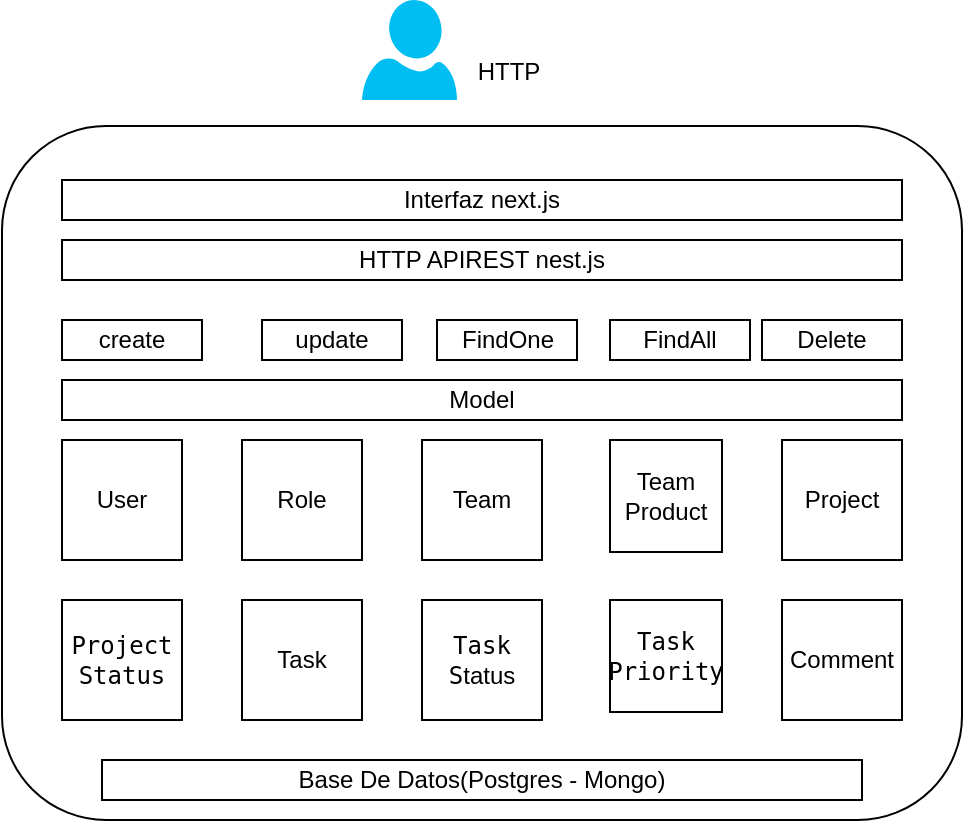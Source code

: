 <mxfile version="26.2.12">
  <diagram name="Página-1" id="kitIBpyCCc5Bl1yEWSu7">
    <mxGraphModel dx="1113" dy="439" grid="1" gridSize="10" guides="1" tooltips="1" connect="1" arrows="1" fold="1" page="1" pageScale="1" pageWidth="827" pageHeight="1169" math="0" shadow="0">
      <root>
        <mxCell id="0" />
        <mxCell id="1" parent="0" />
        <mxCell id="TJ8dC3v0-n38P-3dDUws-1" value="" style="verticalLabelPosition=bottom;html=1;verticalAlign=top;align=center;strokeColor=none;fillColor=#00BEF2;shape=mxgraph.azure.user;" parent="1" vertex="1">
          <mxGeometry x="220" y="40" width="47.5" height="50" as="geometry" />
        </mxCell>
        <mxCell id="TJ8dC3v0-n38P-3dDUws-2" value="&lt;font style=&quot;vertical-align: inherit;&quot;&gt;&lt;font style=&quot;vertical-align: inherit;&quot;&gt;HTTP&lt;/font&gt;&lt;/font&gt;&lt;div&gt;&lt;font style=&quot;vertical-align: inherit;&quot;&gt;&lt;font style=&quot;vertical-align: inherit;&quot;&gt;&lt;br&gt;&lt;/font&gt;&lt;/font&gt;&lt;/div&gt;" style="text;html=1;align=center;verticalAlign=middle;resizable=0;points=[];autosize=1;strokeColor=none;fillColor=none;" parent="1" vertex="1">
          <mxGeometry x="267.5" y="63" width="50" height="40" as="geometry" />
        </mxCell>
        <mxCell id="TJ8dC3v0-n38P-3dDUws-3" value="" style="rounded=1;whiteSpace=wrap;html=1;" parent="1" vertex="1">
          <mxGeometry x="40" y="103" width="480" height="347" as="geometry" />
        </mxCell>
        <mxCell id="TJ8dC3v0-n38P-3dDUws-4" value="&lt;font style=&quot;vertical-align: inherit;&quot;&gt;&lt;font style=&quot;vertical-align: inherit;&quot;&gt;&lt;font style=&quot;vertical-align: inherit;&quot;&gt;&lt;font style=&quot;vertical-align: inherit;&quot;&gt;Interfaz next.js&lt;/font&gt;&lt;/font&gt;&lt;/font&gt;&lt;/font&gt;" style="rounded=0;whiteSpace=wrap;html=1;" parent="1" vertex="1">
          <mxGeometry x="70" y="130" width="420" height="20" as="geometry" />
        </mxCell>
        <mxCell id="TJ8dC3v0-n38P-3dDUws-5" value="&lt;font style=&quot;vertical-align: inherit;&quot;&gt;&lt;font style=&quot;vertical-align: inherit;&quot;&gt;HTTP APIREST nest.js&lt;/font&gt;&lt;/font&gt;" style="rounded=0;whiteSpace=wrap;html=1;" parent="1" vertex="1">
          <mxGeometry x="70" y="160" width="420" height="20" as="geometry" />
        </mxCell>
        <mxCell id="TJ8dC3v0-n38P-3dDUws-6" value="create" style="rounded=0;whiteSpace=wrap;html=1;" parent="1" vertex="1">
          <mxGeometry x="70" y="200" width="70" height="20" as="geometry" />
        </mxCell>
        <mxCell id="TJ8dC3v0-n38P-3dDUws-7" value="update" style="rounded=0;whiteSpace=wrap;html=1;" parent="1" vertex="1">
          <mxGeometry x="170" y="200" width="70" height="20" as="geometry" />
        </mxCell>
        <mxCell id="TJ8dC3v0-n38P-3dDUws-8" value="FindOne" style="rounded=0;whiteSpace=wrap;html=1;" parent="1" vertex="1">
          <mxGeometry x="257.5" y="200" width="70" height="20" as="geometry" />
        </mxCell>
        <mxCell id="TJ8dC3v0-n38P-3dDUws-9" value="FindAll" style="rounded=0;whiteSpace=wrap;html=1;" parent="1" vertex="1">
          <mxGeometry x="344" y="200" width="70" height="20" as="geometry" />
        </mxCell>
        <mxCell id="TJ8dC3v0-n38P-3dDUws-10" value="Delete" style="rounded=0;whiteSpace=wrap;html=1;" parent="1" vertex="1">
          <mxGeometry x="420" y="200" width="70" height="20" as="geometry" />
        </mxCell>
        <mxCell id="TJ8dC3v0-n38P-3dDUws-13" value="User" style="whiteSpace=wrap;html=1;aspect=fixed;" parent="1" vertex="1">
          <mxGeometry x="70" y="260" width="60" height="60" as="geometry" />
        </mxCell>
        <mxCell id="TJ8dC3v0-n38P-3dDUws-14" value="Role" style="whiteSpace=wrap;html=1;aspect=fixed;" parent="1" vertex="1">
          <mxGeometry x="160" y="260" width="60" height="60" as="geometry" />
        </mxCell>
        <mxCell id="TJ8dC3v0-n38P-3dDUws-15" value="&lt;font style=&quot;vertical-align: inherit;&quot;&gt;&lt;font style=&quot;vertical-align: inherit;&quot;&gt;Team&lt;/font&gt;&lt;/font&gt;" style="whiteSpace=wrap;html=1;aspect=fixed;" parent="1" vertex="1">
          <mxGeometry x="250" y="260" width="60" height="60" as="geometry" />
        </mxCell>
        <mxCell id="TJ8dC3v0-n38P-3dDUws-16" value="&lt;code data-end=&quot;1862&quot; data-start=&quot;1847&quot;&gt;Project&lt;/code&gt;&lt;div&gt;&lt;code data-end=&quot;1862&quot; data-start=&quot;1847&quot;&gt;Status&lt;/code&gt;&lt;/div&gt;" style="whiteSpace=wrap;html=1;aspect=fixed;" parent="1" vertex="1">
          <mxGeometry x="70" y="340" width="60" height="60" as="geometry" />
        </mxCell>
        <mxCell id="TJ8dC3v0-n38P-3dDUws-17" value="Task" style="whiteSpace=wrap;html=1;aspect=fixed;" parent="1" vertex="1">
          <mxGeometry x="160" y="340" width="60" height="60" as="geometry" />
        </mxCell>
        <mxCell id="TJ8dC3v0-n38P-3dDUws-18" value="&lt;code data-end=&quot;2482&quot; data-start=&quot;2470&quot;&gt;Task&lt;/code&gt;&lt;div&gt;&lt;code data-end=&quot;2482&quot; data-start=&quot;2470&quot;&gt;S&lt;/code&gt;&lt;span style=&quot;background-color: transparent; color: light-dark(rgb(0, 0, 0), rgb(255, 255, 255));&quot;&gt;tatus&lt;/span&gt;&lt;/div&gt;" style="whiteSpace=wrap;html=1;aspect=fixed;" parent="1" vertex="1">
          <mxGeometry x="250" y="340" width="60" height="60" as="geometry" />
        </mxCell>
        <mxCell id="TJ8dC3v0-n38P-3dDUws-19" value="&lt;code data-end=&quot;2606&quot; data-start=&quot;2592&quot;&gt;Task&lt;/code&gt;&lt;div&gt;&lt;code data-end=&quot;2606&quot; data-start=&quot;2592&quot;&gt;Priority&lt;/code&gt;&lt;/div&gt;" style="whiteSpace=wrap;html=1;aspect=fixed;" parent="1" vertex="1">
          <mxGeometry x="344" y="340" width="56" height="56" as="geometry" />
        </mxCell>
        <mxCell id="TJ8dC3v0-n38P-3dDUws-20" value="Comment" style="whiteSpace=wrap;html=1;aspect=fixed;" parent="1" vertex="1">
          <mxGeometry x="430" y="340" width="60" height="60" as="geometry" />
        </mxCell>
        <mxCell id="TJ8dC3v0-n38P-3dDUws-21" value="Project" style="whiteSpace=wrap;html=1;aspect=fixed;" parent="1" vertex="1">
          <mxGeometry x="430" y="260" width="60" height="60" as="geometry" />
        </mxCell>
        <mxCell id="TJ8dC3v0-n38P-3dDUws-22" value="&lt;font style=&quot;vertical-align: inherit;&quot;&gt;&lt;font style=&quot;vertical-align: inherit;&quot;&gt;Team&lt;/font&gt;&lt;/font&gt;&lt;div&gt;Product&lt;/div&gt;" style="whiteSpace=wrap;html=1;aspect=fixed;" parent="1" vertex="1">
          <mxGeometry x="344" y="260" width="56" height="56" as="geometry" />
        </mxCell>
        <mxCell id="TJ8dC3v0-n38P-3dDUws-27" value="Model" style="rounded=0;whiteSpace=wrap;html=1;" parent="1" vertex="1">
          <mxGeometry x="70" y="230" width="420" height="20" as="geometry" />
        </mxCell>
        <mxCell id="TJ8dC3v0-n38P-3dDUws-29" value="Base De Datos(Postgres - Mongo)" style="rounded=0;whiteSpace=wrap;html=1;" parent="1" vertex="1">
          <mxGeometry x="90" y="420" width="380" height="20" as="geometry" />
        </mxCell>
      </root>
    </mxGraphModel>
  </diagram>
</mxfile>

